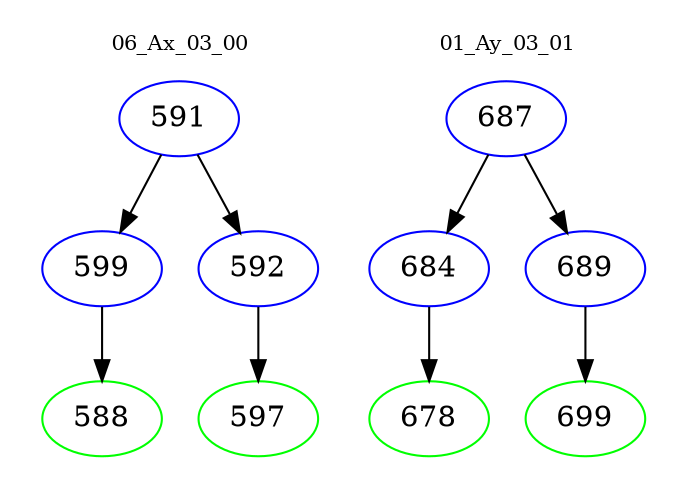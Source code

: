 digraph{
subgraph cluster_0 {
color = white
label = "06_Ax_03_00";
fontsize=10;
T0_591 [label="591", color="blue"]
T0_591 -> T0_599 [color="black"]
T0_599 [label="599", color="blue"]
T0_599 -> T0_588 [color="black"]
T0_588 [label="588", color="green"]
T0_591 -> T0_592 [color="black"]
T0_592 [label="592", color="blue"]
T0_592 -> T0_597 [color="black"]
T0_597 [label="597", color="green"]
}
subgraph cluster_1 {
color = white
label = "01_Ay_03_01";
fontsize=10;
T1_687 [label="687", color="blue"]
T1_687 -> T1_684 [color="black"]
T1_684 [label="684", color="blue"]
T1_684 -> T1_678 [color="black"]
T1_678 [label="678", color="green"]
T1_687 -> T1_689 [color="black"]
T1_689 [label="689", color="blue"]
T1_689 -> T1_699 [color="black"]
T1_699 [label="699", color="green"]
}
}
